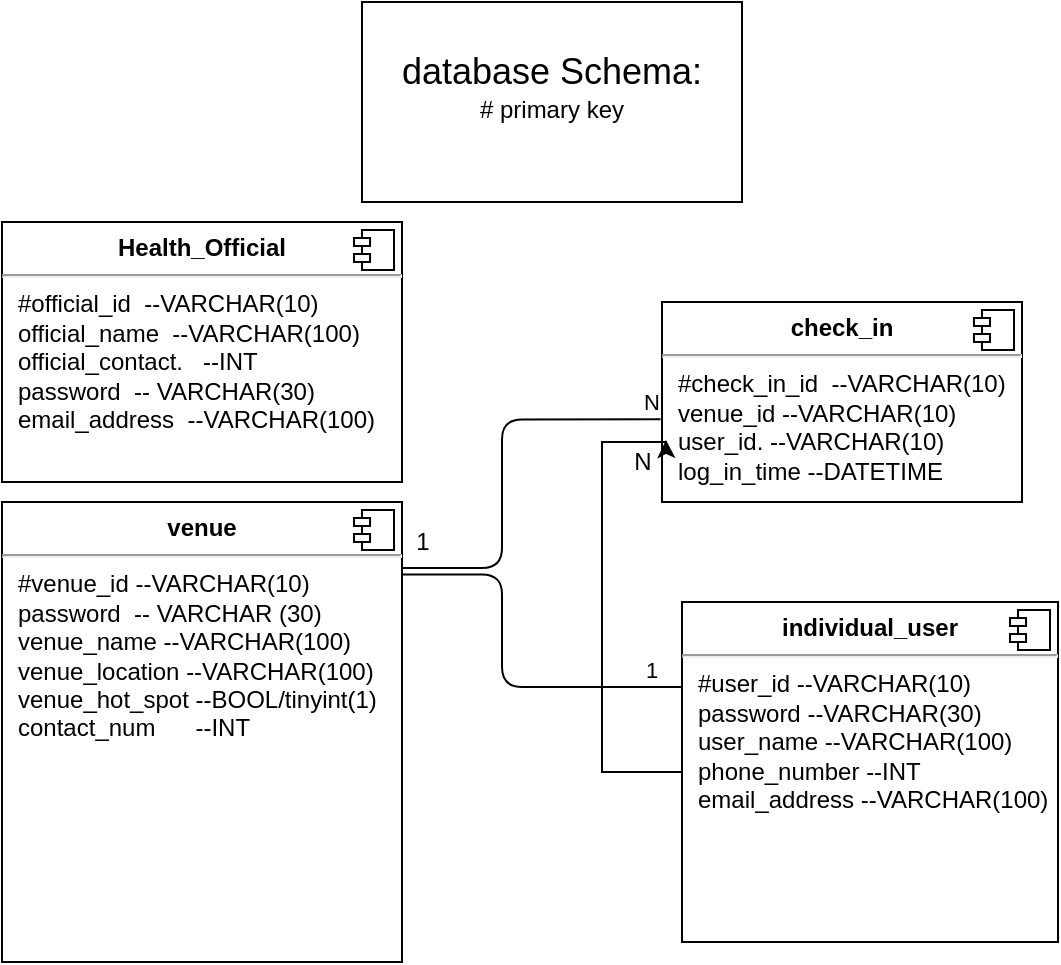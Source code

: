 <mxfile version="14.6.12" type="github">
  <diagram id="2_a_ea26M51OhHek2En6" name="Page-1">
    <mxGraphModel dx="701" dy="793" grid="1" gridSize="10" guides="1" tooltips="1" connect="1" arrows="1" fold="1" page="1" pageScale="1" pageWidth="827" pageHeight="1169" math="0" shadow="0">
      <root>
        <mxCell id="0" />
        <mxCell id="1" parent="0" />
        <mxCell id="g21XKVIQC7_YQNmtELZf-21" value="" style="endArrow=none;html=1;edgeStyle=orthogonalEdgeStyle;entryX=-0.004;entryY=0.652;entryDx=0;entryDy=0;entryPerimeter=0;exitX=0;exitY=0.25;exitDx=0;exitDy=0;startArrow=none;" parent="1" edge="1">
          <mxGeometry relative="1" as="geometry">
            <mxPoint x="770" y="1163" as="sourcePoint" />
            <mxPoint x="899.28" y="1088.68" as="targetPoint" />
            <Array as="points">
              <mxPoint x="820" y="1089" />
            </Array>
          </mxGeometry>
        </mxCell>
        <mxCell id="g21XKVIQC7_YQNmtELZf-23" value="N" style="edgeLabel;resizable=0;html=1;align=right;verticalAlign=bottom;" parent="g21XKVIQC7_YQNmtELZf-21" connectable="0" vertex="1">
          <mxGeometry x="1" relative="1" as="geometry" />
        </mxCell>
        <mxCell id="o3CpMbuTvQWcMwTGeqhu-4" value="&lt;p style=&quot;margin: 0px ; margin-top: 6px ; text-align: center&quot;&gt;&lt;b&gt;Health_Official&lt;/b&gt;&lt;/p&gt;&lt;hr&gt;&lt;p style=&quot;margin: 0px ; margin-left: 8px&quot;&gt;#official_id&amp;nbsp; --VARCHAR(10)&lt;/p&gt;&lt;p style=&quot;margin: 0px ; margin-left: 8px&quot;&gt;official_name&amp;nbsp; --VARCHAR(100)&lt;/p&gt;&lt;p style=&quot;margin: 0px ; margin-left: 8px&quot;&gt;official_contact.&amp;nbsp; &amp;nbsp;--INT&lt;/p&gt;&lt;p style=&quot;margin: 0px ; margin-left: 8px&quot;&gt;&lt;span&gt;password&amp;nbsp; -- VARCHAR(30)&lt;/span&gt;&lt;br&gt;&lt;/p&gt;&lt;p style=&quot;margin: 0px ; margin-left: 8px&quot;&gt;email_address&amp;nbsp; --VARCHAR(100)&lt;/p&gt;" style="align=left;overflow=fill;html=1;dropTarget=0;" parent="1" vertex="1">
          <mxGeometry x="570" y="990" width="200" height="130" as="geometry" />
        </mxCell>
        <mxCell id="o3CpMbuTvQWcMwTGeqhu-5" value="" style="shape=component;jettyWidth=8;jettyHeight=4;" parent="o3CpMbuTvQWcMwTGeqhu-4" vertex="1">
          <mxGeometry x="1" width="20" height="20" relative="1" as="geometry">
            <mxPoint x="-24" y="4" as="offset" />
          </mxGeometry>
        </mxCell>
        <mxCell id="o3CpMbuTvQWcMwTGeqhu-10" value="&lt;p style=&quot;margin: 0px ; margin-top: 6px ; text-align: center&quot;&gt;&lt;b&gt;venue&lt;/b&gt;&lt;/p&gt;&lt;hr&gt;&lt;p style=&quot;margin: 0px ; margin-left: 8px&quot;&gt;#venue_id --VARCHAR(10)&lt;/p&gt;&lt;p style=&quot;margin: 0px ; margin-left: 8px&quot;&gt;password&amp;nbsp; -- VARCHAR (30)&lt;br&gt;&lt;/p&gt;&lt;p style=&quot;margin: 0px ; margin-left: 8px&quot;&gt;&lt;span&gt;venue_name --VARCHAR(100)&lt;/span&gt;&lt;/p&gt;&lt;p style=&quot;margin: 0px ; margin-left: 8px&quot;&gt;&lt;span&gt;venue_location --VARCHAR(100)&lt;/span&gt;&lt;/p&gt;&lt;p style=&quot;margin: 0px ; margin-left: 8px&quot;&gt;&lt;span&gt;venue_hot_spot --BOOL/tinyint(1)&lt;/span&gt;&lt;/p&gt;&lt;p style=&quot;margin: 0px ; margin-left: 8px&quot;&gt;contact_num&amp;nbsp; &amp;nbsp; &amp;nbsp; --INT&amp;nbsp;&lt;/p&gt;&lt;p style=&quot;margin: 0px ; margin-left: 8px&quot;&gt;&lt;br&gt;&lt;/p&gt;&lt;p style=&quot;margin: 0px ; margin-left: 8px&quot;&gt;&lt;span&gt;&lt;br&gt;&lt;/span&gt;&lt;/p&gt;&lt;p style=&quot;margin: 0px ; margin-left: 8px&quot;&gt;&lt;span&gt;&lt;br&gt;&lt;/span&gt;&lt;/p&gt;" style="align=left;overflow=fill;html=1;dropTarget=0;" parent="1" vertex="1">
          <mxGeometry x="570" y="1130" width="200" height="230" as="geometry" />
        </mxCell>
        <mxCell id="o3CpMbuTvQWcMwTGeqhu-11" value="" style="shape=component;jettyWidth=8;jettyHeight=4;" parent="o3CpMbuTvQWcMwTGeqhu-10" vertex="1">
          <mxGeometry x="1" width="20" height="20" relative="1" as="geometry">
            <mxPoint x="-24" y="4" as="offset" />
          </mxGeometry>
        </mxCell>
        <mxCell id="o3CpMbuTvQWcMwTGeqhu-12" value="&lt;p style=&quot;margin: 0px ; margin-top: 6px ; text-align: center&quot;&gt;&lt;b&gt;check_in&lt;/b&gt;&lt;/p&gt;&lt;hr&gt;&lt;p style=&quot;margin: 0px ; margin-left: 8px&quot;&gt;#check_in_id&amp;nbsp; --VARCHAR(10)&lt;/p&gt;&lt;p style=&quot;margin: 0px ; margin-left: 8px&quot;&gt;venue_id --VARCHAR(10)&lt;/p&gt;&lt;p style=&quot;margin: 0px ; margin-left: 8px&quot;&gt;user_id. --VARCHAR(10)&lt;/p&gt;&lt;p style=&quot;margin: 0px ; margin-left: 8px&quot;&gt;log_in_time --DATETIME&lt;/p&gt;&lt;p style=&quot;margin: 0px ; margin-left: 8px&quot;&gt;&lt;br&gt;&lt;/p&gt;&lt;p style=&quot;margin: 0px ; margin-left: 8px&quot;&gt;&lt;br&gt;&lt;/p&gt;" style="align=left;overflow=fill;html=1;dropTarget=0;" parent="1" vertex="1">
          <mxGeometry x="900" y="1030" width="180" height="100" as="geometry" />
        </mxCell>
        <mxCell id="o3CpMbuTvQWcMwTGeqhu-13" value="" style="shape=component;jettyWidth=8;jettyHeight=4;" parent="o3CpMbuTvQWcMwTGeqhu-12" vertex="1">
          <mxGeometry x="1" width="20" height="20" relative="1" as="geometry">
            <mxPoint x="-24" y="4" as="offset" />
          </mxGeometry>
        </mxCell>
        <mxCell id="C8YGM1W6YIvbIcfnCh4S-6" style="edgeStyle=orthogonalEdgeStyle;rounded=0;orthogonalLoop=1;jettySize=auto;html=1;entryX=0.011;entryY=0.69;entryDx=0;entryDy=0;entryPerimeter=0;" edge="1" parent="1" source="o3CpMbuTvQWcMwTGeqhu-14" target="o3CpMbuTvQWcMwTGeqhu-12">
          <mxGeometry relative="1" as="geometry">
            <mxPoint x="890" y="1100" as="targetPoint" />
            <Array as="points">
              <mxPoint x="870" y="1265" />
              <mxPoint x="870" y="1100" />
            </Array>
          </mxGeometry>
        </mxCell>
        <mxCell id="o3CpMbuTvQWcMwTGeqhu-14" value="&lt;p style=&quot;margin: 0px ; margin-top: 6px ; text-align: center&quot;&gt;&lt;b&gt;individual_user&lt;/b&gt;&lt;/p&gt;&lt;hr&gt;&lt;p style=&quot;margin: 0px ; margin-left: 8px&quot;&gt;#user_id --VARCHAR(10)&lt;/p&gt;&lt;p style=&quot;margin: 0px ; margin-left: 8px&quot;&gt;password --VARCHAR(30)&lt;/p&gt;&lt;p style=&quot;margin: 0px ; margin-left: 8px&quot;&gt;&lt;span&gt;user_name --VARCHAR(100)&lt;/span&gt;&lt;/p&gt;&lt;p style=&quot;margin: 0px ; margin-left: 8px&quot;&gt;&lt;span&gt;phone_number --INT&lt;/span&gt;&lt;br&gt;&lt;/p&gt;&lt;p style=&quot;margin: 0px ; margin-left: 8px&quot;&gt;email_address --VARCHAR(100)&lt;/p&gt;&lt;p style=&quot;margin: 0px ; margin-left: 8px&quot;&gt;&lt;br&gt;&lt;/p&gt;" style="align=left;overflow=fill;html=1;dropTarget=0;" parent="1" vertex="1">
          <mxGeometry x="910" y="1180" width="188" height="170" as="geometry" />
        </mxCell>
        <mxCell id="o3CpMbuTvQWcMwTGeqhu-15" value="" style="shape=component;jettyWidth=8;jettyHeight=4;" parent="o3CpMbuTvQWcMwTGeqhu-14" vertex="1">
          <mxGeometry x="1" width="20" height="20" relative="1" as="geometry">
            <mxPoint x="-24" y="4" as="offset" />
          </mxGeometry>
        </mxCell>
        <mxCell id="GbCtToOkGaOf9cbVwb1o-4" value="1" style="text;html=1;align=center;verticalAlign=middle;resizable=0;points=[];autosize=1;strokeColor=none;" parent="1" vertex="1">
          <mxGeometry x="770" y="1140" width="20" height="20" as="geometry" />
        </mxCell>
        <mxCell id="GbCtToOkGaOf9cbVwb1o-5" value="N" style="text;html=1;align=center;verticalAlign=middle;resizable=0;points=[];autosize=1;strokeColor=none;" parent="1" vertex="1">
          <mxGeometry x="880" y="1100" width="20" height="20" as="geometry" />
        </mxCell>
        <mxCell id="C8YGM1W6YIvbIcfnCh4S-2" value="" style="endArrow=none;html=1;edgeStyle=orthogonalEdgeStyle;entryX=-0.004;entryY=0.652;entryDx=0;entryDy=0;entryPerimeter=0;exitX=0;exitY=0.25;exitDx=0;exitDy=0;" edge="1" parent="1">
          <mxGeometry relative="1" as="geometry">
            <mxPoint x="910" y="1222.5" as="sourcePoint" />
            <mxPoint x="769.52" y="1166.216" as="targetPoint" />
            <Array as="points">
              <mxPoint x="820" y="1223" />
            </Array>
          </mxGeometry>
        </mxCell>
        <mxCell id="C8YGM1W6YIvbIcfnCh4S-3" value="1" style="edgeLabel;resizable=0;html=1;align=left;verticalAlign=bottom;" connectable="0" vertex="1" parent="C8YGM1W6YIvbIcfnCh4S-2">
          <mxGeometry x="-1" relative="1" as="geometry">
            <mxPoint x="-20" as="offset" />
          </mxGeometry>
        </mxCell>
        <mxCell id="C8YGM1W6YIvbIcfnCh4S-7" value="&lt;font style=&quot;font-size: 18px&quot;&gt;database Schema:&lt;br&gt;&lt;/font&gt;&lt;span&gt;# primary key&lt;/span&gt;&lt;br&gt;&lt;span&gt;&amp;nbsp;&lt;/span&gt;" style="whiteSpace=wrap;html=1;" vertex="1" parent="1">
          <mxGeometry x="750" y="880" width="190" height="100" as="geometry" />
        </mxCell>
      </root>
    </mxGraphModel>
  </diagram>
</mxfile>
